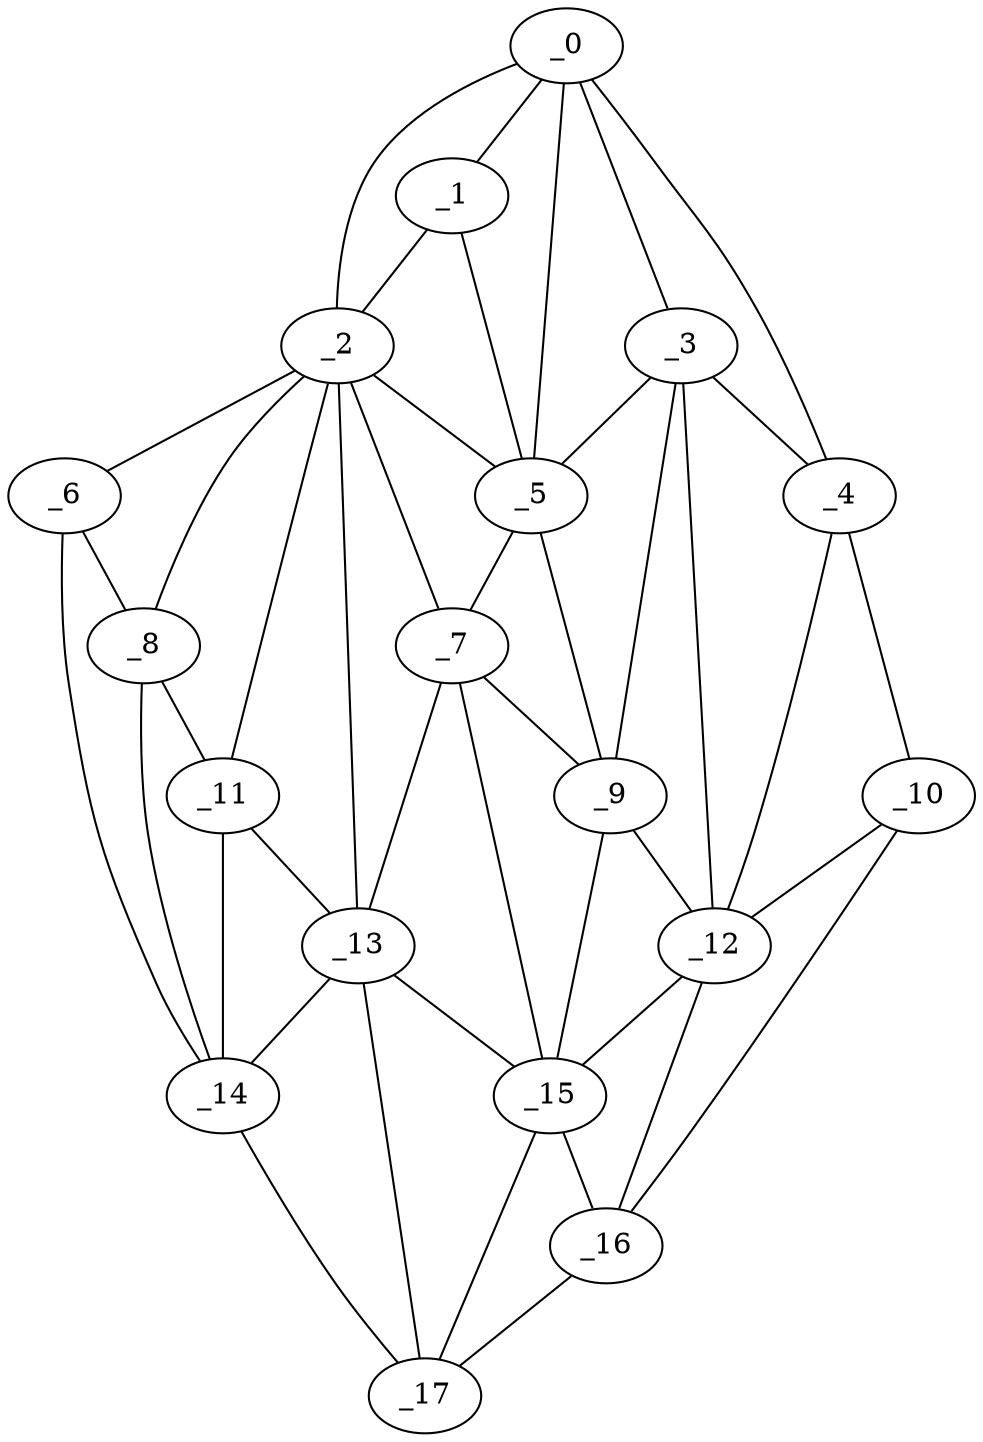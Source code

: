 graph "obj61__220.gxl" {
	_0	 [x=39,
		y=41];
	_1	 [x=41,
		y=75];
	_0 -- _1	 [valence=1];
	_2	 [x=41,
		y=92];
	_0 -- _2	 [valence=1];
	_3	 [x=45,
		y=32];
	_0 -- _3	 [valence=1];
	_4	 [x=48,
		y=8];
	_0 -- _4	 [valence=1];
	_5	 [x=64,
		y=66];
	_0 -- _5	 [valence=2];
	_1 -- _2	 [valence=2];
	_1 -- _5	 [valence=2];
	_2 -- _5	 [valence=1];
	_6	 [x=71,
		y=117];
	_2 -- _6	 [valence=1];
	_7	 [x=74,
		y=72];
	_2 -- _7	 [valence=2];
	_8	 [x=74,
		y=111];
	_2 -- _8	 [valence=2];
	_11	 [x=80,
		y=99];
	_2 -- _11	 [valence=2];
	_13	 [x=82,
		y=86];
	_2 -- _13	 [valence=2];
	_3 -- _4	 [valence=2];
	_3 -- _5	 [valence=1];
	_9	 [x=75,
		y=61];
	_3 -- _9	 [valence=2];
	_12	 [x=82,
		y=31];
	_3 -- _12	 [valence=1];
	_10	 [x=78,
		y=6];
	_4 -- _10	 [valence=1];
	_4 -- _12	 [valence=2];
	_5 -- _7	 [valence=2];
	_5 -- _9	 [valence=2];
	_6 -- _8	 [valence=2];
	_14	 [x=85,
		y=119];
	_6 -- _14	 [valence=1];
	_7 -- _9	 [valence=2];
	_7 -- _13	 [valence=1];
	_15	 [x=86,
		y=50];
	_7 -- _15	 [valence=2];
	_8 -- _11	 [valence=2];
	_8 -- _14	 [valence=2];
	_9 -- _12	 [valence=1];
	_9 -- _15	 [valence=2];
	_10 -- _12	 [valence=2];
	_16	 [x=89,
		y=39];
	_10 -- _16	 [valence=1];
	_11 -- _13	 [valence=2];
	_11 -- _14	 [valence=2];
	_12 -- _15	 [valence=1];
	_12 -- _16	 [valence=1];
	_13 -- _14	 [valence=2];
	_13 -- _15	 [valence=1];
	_17	 [x=89,
		y=45];
	_13 -- _17	 [valence=2];
	_14 -- _17	 [valence=1];
	_15 -- _16	 [valence=2];
	_15 -- _17	 [valence=2];
	_16 -- _17	 [valence=1];
}
